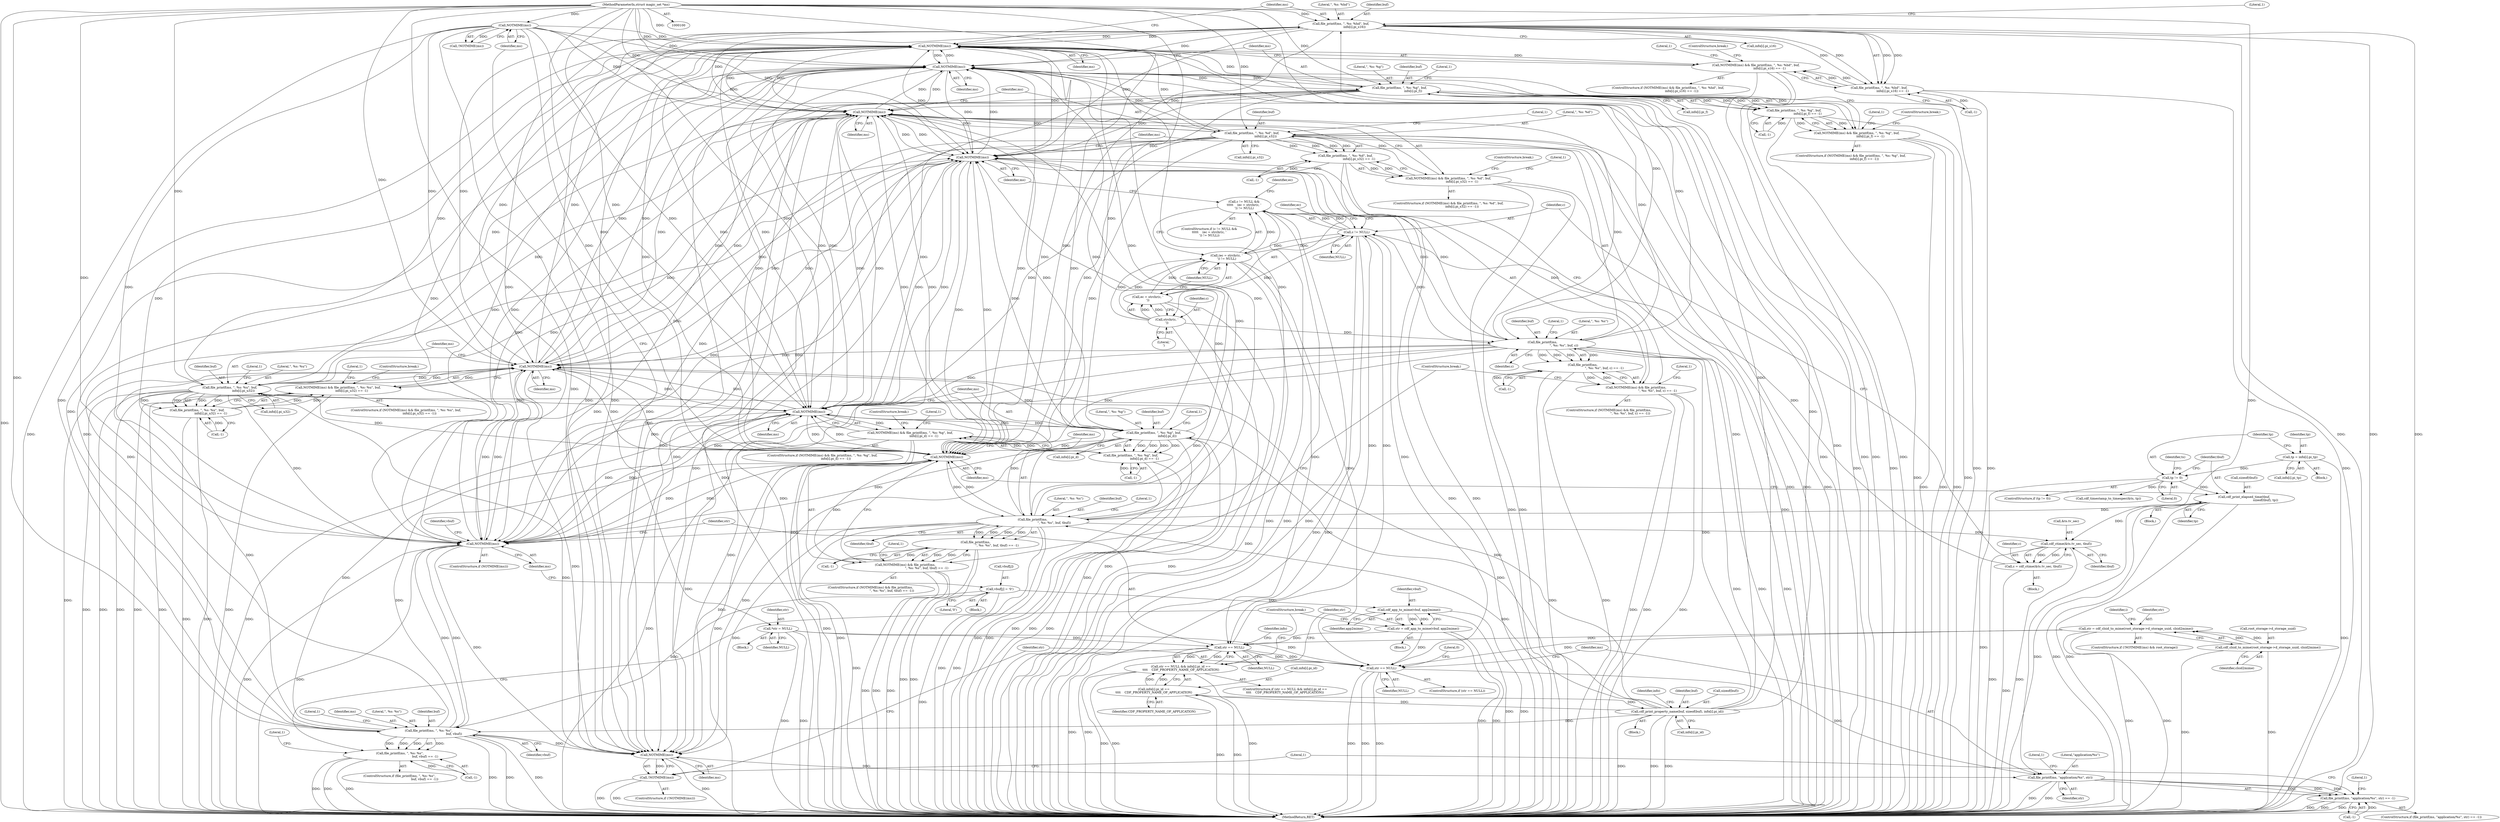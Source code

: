 digraph "0_file_6d209c1c489457397a5763bca4b28e43aac90391_0@array" {
"1000163" [label="(Call,file_printf(ms, \", %s: %hd\", buf,\n                            info[i].pi_s16))"];
"1000160" [label="(Call,NOTMIME(ms))"];
"1000163" [label="(Call,file_printf(ms, \", %s: %hd\", buf,\n                            info[i].pi_s16))"];
"1000101" [label="(MethodParameterIn,struct magic_set *ms)"];
"1000139" [label="(Call,cdf_print_property_name(buf, sizeof(buf), info[i].pi_id))"];
"1000378" [label="(Call,info[i].pi_id ==\n\t\t\t\t    CDF_PROPERTY_NAME_OF_APPLICATION)"];
"1000226" [label="(Call,file_printf(ms, \", %s: %g\", buf,\n                            info[i].pi_f))"];
"1000223" [label="(Call,NOTMIME(ms))"];
"1000184" [label="(Call,file_printf(ms, \", %s: %d\", buf,\n                            info[i].pi_s32))"];
"1000181" [label="(Call,NOTMIME(ms))"];
"1000464" [label="(Call,file_printf(ms,\n                                            \", %s: %s\", buf, c))"];
"1000461" [label="(Call,NOTMIME(ms))"];
"1000205" [label="(Call,file_printf(ms, \", %s: %u\", buf,\n                            info[i].pi_u32))"];
"1000202" [label="(Call,NOTMIME(ms))"];
"1000352" [label="(Call,NOTMIME(ms))"];
"1000417" [label="(Call,file_printf(ms,\n                                            \", %s: %s\", buf, tbuf))"];
"1000414" [label="(Call,NOTMIME(ms))"];
"1000244" [label="(Call,NOTMIME(ms))"];
"1000247" [label="(Call,file_printf(ms, \", %s: %g\", buf,\n                            info[i].pi_d))"];
"1000119" [label="(Call,NOTMIME(ms))"];
"1000362" [label="(Call,file_printf(ms, \", %s: %s\",\n                                                    buf, vbuf))"];
"1000346" [label="(Call,vbuf[j] = '\0')"];
"1000407" [label="(Call,cdf_print_elapsed_time(tbuf,\n                                            sizeof(tbuf), tp))"];
"1000401" [label="(Call,tp != 0)"];
"1000393" [label="(Call,tp = info[i].pi_tp)"];
"1000445" [label="(Call,c != NULL)"];
"1000435" [label="(Call,c = cdf_ctime(&ts.tv_sec, tbuf))"];
"1000437" [label="(Call,cdf_ctime(&ts.tv_sec, tbuf))"];
"1000375" [label="(Call,str == NULL)"];
"1000122" [label="(Call,str = cdf_clsid_to_mime(root_storage->d_storage_uuid, clsid2mime))"];
"1000124" [label="(Call,cdf_clsid_to_mime(root_storage->d_storage_uuid, clsid2mime))"];
"1000386" [label="(Call,str = cdf_app_to_mime(vbuf, app2mime))"];
"1000388" [label="(Call,cdf_app_to_mime(vbuf, app2mime))"];
"1000111" [label="(Call,*str = NULL)"];
"1000448" [label="(Call,(ec = strchr(c, '\n')) != NULL)"];
"1000449" [label="(Call,ec = strchr(c, '\n'))"];
"1000451" [label="(Call,strchr(c, '\n'))"];
"1000159" [label="(Call,NOTMIME(ms) && file_printf(ms, \", %s: %hd\", buf,\n                            info[i].pi_s16) == -1)"];
"1000162" [label="(Call,file_printf(ms, \", %s: %hd\", buf,\n                            info[i].pi_s16) == -1)"];
"1000180" [label="(Call,NOTMIME(ms) && file_printf(ms, \", %s: %d\", buf,\n                            info[i].pi_s32) == -1)"];
"1000183" [label="(Call,file_printf(ms, \", %s: %d\", buf,\n                            info[i].pi_s32) == -1)"];
"1000201" [label="(Call,NOTMIME(ms) && file_printf(ms, \", %s: %u\", buf,\n                            info[i].pi_u32) == -1)"];
"1000204" [label="(Call,file_printf(ms, \", %s: %u\", buf,\n                            info[i].pi_u32) == -1)"];
"1000222" [label="(Call,NOTMIME(ms) && file_printf(ms, \", %s: %g\", buf,\n                            info[i].pi_f) == -1)"];
"1000225" [label="(Call,file_printf(ms, \", %s: %g\", buf,\n                            info[i].pi_f) == -1)"];
"1000243" [label="(Call,NOTMIME(ms) && file_printf(ms, \", %s: %g\", buf,\n                            info[i].pi_d) == -1)"];
"1000246" [label="(Call,file_printf(ms, \", %s: %g\", buf,\n                            info[i].pi_d) == -1)"];
"1000361" [label="(Call,file_printf(ms, \", %s: %s\",\n                                                    buf, vbuf) == -1)"];
"1000413" [label="(Call,NOTMIME(ms) && file_printf(ms,\n                                            \", %s: %s\", buf, tbuf) == -1)"];
"1000416" [label="(Call,file_printf(ms,\n                                            \", %s: %s\", buf, tbuf) == -1)"];
"1000374" [label="(Call,str == NULL && info[i].pi_id ==\n\t\t\t\t    CDF_PROPERTY_NAME_OF_APPLICATION)"];
"1000487" [label="(Call,str == NULL)"];
"1000494" [label="(Call,file_printf(ms, \"application/%s\", str))"];
"1000493" [label="(Call,file_printf(ms, \"application/%s\", str) == -1)"];
"1000444" [label="(Call,c != NULL &&\n\t\t\t\t\t    (ec = strchr(c, '\n')) != NULL)"];
"1000460" [label="(Call,NOTMIME(ms) && file_printf(ms,\n                                            \", %s: %s\", buf, c) == -1)"];
"1000483" [label="(Call,NOTMIME(ms))"];
"1000482" [label="(Call,!NOTMIME(ms))"];
"1000463" [label="(Call,file_printf(ms,\n                                            \", %s: %s\", buf, c) == -1)"];
"1000183" [label="(Call,file_printf(ms, \", %s: %d\", buf,\n                            info[i].pi_s32) == -1)"];
"1000414" [label="(Call,NOTMIME(ms))"];
"1000172" [label="(Call,-1)"];
"1000187" [label="(Identifier,buf)"];
"1000194" [label="(Literal,1)"];
"1000412" [label="(ControlStructure,if (NOTMIME(ms) && file_printf(ms,\n                                            \", %s: %s\", buf, tbuf) == -1))"];
"1000387" [label="(Identifier,str)"];
"1000257" [label="(Literal,1)"];
"1000347" [label="(Call,vbuf[j])"];
"1000246" [label="(Call,file_printf(ms, \", %s: %g\", buf,\n                            info[i].pi_d) == -1)"];
"1000277" [label="(Block,)"];
"1000346" [label="(Call,vbuf[j] = '\0')"];
"1000499" [label="(Literal,1)"];
"1000361" [label="(Call,file_printf(ms, \", %s: %s\",\n                                                    buf, vbuf) == -1)"];
"1000381" [label="(Identifier,info)"];
"1000123" [label="(Identifier,str)"];
"1000495" [label="(Identifier,ms)"];
"1000448" [label="(Call,(ec = strchr(c, '\n')) != NULL)"];
"1000433" [label="(Identifier,ts)"];
"1000488" [label="(Identifier,str)"];
"1000406" [label="(Block,)"];
"1000436" [label="(Identifier,c)"];
"1000484" [label="(Identifier,ms)"];
"1000386" [label="(Call,str = cdf_app_to_mime(vbuf, app2mime))"];
"1000415" [label="(Identifier,ms)"];
"1000353" [label="(Identifier,ms)"];
"1000151" [label="(Identifier,info)"];
"1000165" [label="(Literal,\", %s: %hd\")"];
"1000111" [label="(Call,*str = NULL)"];
"1000413" [label="(Call,NOTMIME(ms) && file_printf(ms,\n                                            \", %s: %s\", buf, tbuf) == -1)"];
"1000208" [label="(Identifier,buf)"];
"1000202" [label="(Call,NOTMIME(ms))"];
"1000489" [label="(Identifier,NULL)"];
"1000239" [label="(Literal,1)"];
"1000247" [label="(Call,file_printf(ms, \", %s: %g\", buf,\n                            info[i].pi_d))"];
"1000444" [label="(Call,c != NULL &&\n\t\t\t\t\t    (ec = strchr(c, '\n')) != NULL)"];
"1000371" [label="(Literal,1)"];
"1000462" [label="(Identifier,ms)"];
"1000224" [label="(Identifier,ms)"];
"1000161" [label="(Identifier,ms)"];
"1000443" [label="(ControlStructure,if (c != NULL &&\n\t\t\t\t\t    (ec = strchr(c, '\n')) != NULL))"];
"1000352" [label="(Call,NOTMIME(ms))"];
"1000186" [label="(Literal,\", %s: %d\")"];
"1000176" [label="(Literal,1)"];
"1000139" [label="(Call,cdf_print_property_name(buf, sizeof(buf), info[i].pi_id))"];
"1000368" [label="(Literal,1)"];
"1000367" [label="(Call,-1)"];
"1000101" [label="(MethodParameterIn,struct magic_set *ms)"];
"1000249" [label="(Literal,\", %s: %g\")"];
"1000128" [label="(Identifier,clsid2mime)"];
"1000391" [label="(ControlStructure,break;)"];
"1000467" [label="(Identifier,buf)"];
"1000124" [label="(Call,cdf_clsid_to_mime(root_storage->d_storage_uuid, clsid2mime))"];
"1000243" [label="(Call,NOTMIME(ms) && file_printf(ms, \", %s: %g\", buf,\n                            info[i].pi_d) == -1)"];
"1000360" [label="(ControlStructure,if (file_printf(ms, \", %s: %s\",\n                                                    buf, vbuf) == -1))"];
"1000158" [label="(ControlStructure,if (NOTMIME(ms) && file_printf(ms, \", %s: %hd\", buf,\n                            info[i].pi_s16) == -1))"];
"1000442" [label="(Identifier,tbuf)"];
"1000465" [label="(Identifier,ms)"];
"1000418" [label="(Identifier,ms)"];
"1000464" [label="(Call,file_printf(ms,\n                                            \", %s: %s\", buf, c))"];
"1000408" [label="(Identifier,tbuf)"];
"1000167" [label="(Call,info[i].pi_s16)"];
"1000416" [label="(Call,file_printf(ms,\n                                            \", %s: %s\", buf, tbuf) == -1)"];
"1000400" [label="(ControlStructure,if (tp != 0))"];
"1000384" [label="(Identifier,CDF_PROPERTY_NAME_OF_APPLICATION)"];
"1000200" [label="(ControlStructure,if (NOTMIME(ms) && file_printf(ms, \", %s: %u\", buf,\n                            info[i].pi_u32) == -1))"];
"1000388" [label="(Call,cdf_app_to_mime(vbuf, app2mime))"];
"1000483" [label="(Call,NOTMIME(ms))"];
"1000122" [label="(Call,str = cdf_clsid_to_mime(root_storage->d_storage_uuid, clsid2mime))"];
"1000197" [label="(Literal,1)"];
"1000379" [label="(Call,info[i].pi_id)"];
"1000491" [label="(Literal,0)"];
"1000118" [label="(Call,!NOTMIME(ms))"];
"1000240" [label="(ControlStructure,break;)"];
"1000494" [label="(Call,file_printf(ms, \"application/%s\", str))"];
"1000143" [label="(Call,info[i].pi_id)"];
"1000452" [label="(Identifier,c)"];
"1000235" [label="(Call,-1)"];
"1000493" [label="(Call,file_printf(ms, \"application/%s\", str) == -1)"];
"1000162" [label="(Call,file_printf(ms, \", %s: %hd\", buf,\n                            info[i].pi_s16) == -1)"];
"1000363" [label="(Identifier,ms)"];
"1000140" [label="(Identifier,buf)"];
"1000446" [label="(Identifier,c)"];
"1000502" [label="(Literal,1)"];
"1000223" [label="(Call,NOTMIME(ms))"];
"1000375" [label="(Call,str == NULL)"];
"1000230" [label="(Call,info[i].pi_f)"];
"1000116" [label="(ControlStructure,if (!NOTMIME(ms) && root_storage))"];
"1000125" [label="(Call,root_storage->d_storage_uuid)"];
"1000390" [label="(Identifier,app2mime)"];
"1000206" [label="(Identifier,ms)"];
"1000351" [label="(ControlStructure,if (NOTMIME(ms)))"];
"1000229" [label="(Identifier,buf)"];
"1000393" [label="(Call,tp = info[i].pi_tp)"];
"1000366" [label="(Identifier,vbuf)"];
"1000469" [label="(Call,-1)"];
"1000460" [label="(Call,NOTMIME(ms) && file_printf(ms,\n                                            \", %s: %s\", buf, c) == -1)"];
"1000166" [label="(Identifier,buf)"];
"1000451" [label="(Call,strchr(c, '\n'))"];
"1000470" [label="(Literal,1)"];
"1000487" [label="(Call,str == NULL)"];
"1000402" [label="(Identifier,tp)"];
"1000457" [label="(Identifier,ec)"];
"1000215" [label="(Literal,1)"];
"1000445" [label="(Call,c != NULL)"];
"1000218" [label="(Literal,1)"];
"1000394" [label="(Identifier,tp)"];
"1000221" [label="(ControlStructure,if (NOTMIME(ms) && file_printf(ms, \", %s: %g\", buf,\n                            info[i].pi_f) == -1))"];
"1000474" [label="(ControlStructure,break;)"];
"1000185" [label="(Identifier,ms)"];
"1000377" [label="(Identifier,NULL)"];
"1000466" [label="(Literal,\", %s: %s\")"];
"1000419" [label="(Literal,\", %s: %s\")"];
"1000431" [label="(Call,cdf_timestamp_to_timespec(&ts, tp))"];
"1000435" [label="(Call,c = cdf_ctime(&ts.tv_sec, tbuf))"];
"1000498" [label="(Call,-1)"];
"1000373" [label="(ControlStructure,if (str == NULL && info[i].pi_id ==\n\t\t\t\t    CDF_PROPERTY_NAME_OF_APPLICATION))"];
"1000426" [label="(Literal,1)"];
"1000205" [label="(Call,file_printf(ms, \", %s: %u\", buf,\n                            info[i].pi_u32))"];
"1000193" [label="(Call,-1)"];
"1000449" [label="(Call,ec = strchr(c, '\n'))"];
"1000182" [label="(Identifier,ms)"];
"1000177" [label="(ControlStructure,break;)"];
"1000219" [label="(ControlStructure,break;)"];
"1000222" [label="(Call,NOTMIME(ms) && file_printf(ms, \", %s: %g\", buf,\n                            info[i].pi_f) == -1)"];
"1000138" [label="(Block,)"];
"1000141" [label="(Call,sizeof(buf))"];
"1000505" [label="(MethodReturn,RET)"];
"1000378" [label="(Call,info[i].pi_id ==\n\t\t\t\t    CDF_PROPERTY_NAME_OF_APPLICATION)"];
"1000428" [label="(Block,)"];
"1000482" [label="(Call,!NOTMIME(ms))"];
"1000421" [label="(Identifier,tbuf)"];
"1000201" [label="(Call,NOTMIME(ms) && file_printf(ms, \", %s: %u\", buf,\n                            info[i].pi_u32) == -1)"];
"1000250" [label="(Identifier,buf)"];
"1000105" [label="(Block,)"];
"1000245" [label="(Identifier,ms)"];
"1000403" [label="(Literal,0)"];
"1000357" [label="(Identifier,vbuf)"];
"1000159" [label="(Call,NOTMIME(ms) && file_printf(ms, \", %s: %hd\", buf,\n                            info[i].pi_s16) == -1)"];
"1000450" [label="(Identifier,ec)"];
"1000350" [label="(Literal,'\0')"];
"1000376" [label="(Identifier,str)"];
"1000236" [label="(Literal,1)"];
"1000131" [label="(Identifier,i)"];
"1000481" [label="(ControlStructure,if (!NOTMIME(ms)))"];
"1000154" [label="(Block,)"];
"1000225" [label="(Call,file_printf(ms, \", %s: %g\", buf,\n                            info[i].pi_f) == -1)"];
"1000112" [label="(Identifier,str)"];
"1000492" [label="(ControlStructure,if (file_printf(ms, \"application/%s\", str) == -1))"];
"1000463" [label="(Call,file_printf(ms,\n                                            \", %s: %s\", buf, c) == -1)"];
"1000198" [label="(ControlStructure,break;)"];
"1000209" [label="(Call,info[i].pi_u32)"];
"1000163" [label="(Call,file_printf(ms, \", %s: %hd\", buf,\n                            info[i].pi_s16))"];
"1000113" [label="(Identifier,NULL)"];
"1000227" [label="(Identifier,ms)"];
"1000504" [label="(Literal,1)"];
"1000401" [label="(Call,tp != 0)"];
"1000468" [label="(Identifier,c)"];
"1000422" [label="(Call,-1)"];
"1000256" [label="(Call,-1)"];
"1000364" [label="(Literal,\", %s: %s\")"];
"1000417" [label="(Call,file_printf(ms,\n                                            \", %s: %s\", buf, tbuf))"];
"1000437" [label="(Call,cdf_ctime(&ts.tv_sec, tbuf))"];
"1000407" [label="(Call,cdf_print_elapsed_time(tbuf,\n                                            sizeof(tbuf), tp))"];
"1000447" [label="(Identifier,NULL)"];
"1000411" [label="(Identifier,tp)"];
"1000179" [label="(ControlStructure,if (NOTMIME(ms) && file_printf(ms, \", %s: %d\", buf,\n                            info[i].pi_s32) == -1))"];
"1000226" [label="(Call,file_printf(ms, \", %s: %g\", buf,\n                            info[i].pi_f))"];
"1000181" [label="(Call,NOTMIME(ms))"];
"1000214" [label="(Call,-1)"];
"1000261" [label="(ControlStructure,break;)"];
"1000188" [label="(Call,info[i].pi_s32)"];
"1000454" [label="(Identifier,NULL)"];
"1000438" [label="(Call,&ts.tv_sec)"];
"1000251" [label="(Call,info[i].pi_d)"];
"1000242" [label="(ControlStructure,if (NOTMIME(ms) && file_printf(ms, \", %s: %g\", buf,\n                            info[i].pi_d) == -1))"];
"1000459" [label="(ControlStructure,if (NOTMIME(ms) && file_printf(ms,\n                                            \", %s: %s\", buf, c) == -1))"];
"1000496" [label="(Literal,\"application/%s\")"];
"1000453" [label="(Literal,'\n')"];
"1000362" [label="(Call,file_printf(ms, \", %s: %s\",\n                                                    buf, vbuf))"];
"1000486" [label="(ControlStructure,if (str == NULL))"];
"1000420" [label="(Identifier,buf)"];
"1000120" [label="(Identifier,ms)"];
"1000497" [label="(Identifier,str)"];
"1000385" [label="(Block,)"];
"1000244" [label="(Call,NOTMIME(ms))"];
"1000173" [label="(Literal,1)"];
"1000409" [label="(Call,sizeof(tbuf))"];
"1000164" [label="(Identifier,ms)"];
"1000260" [label="(Literal,1)"];
"1000180" [label="(Call,NOTMIME(ms) && file_printf(ms, \", %s: %d\", buf,\n                            info[i].pi_s32) == -1)"];
"1000119" [label="(Call,NOTMIME(ms))"];
"1000423" [label="(Literal,1)"];
"1000248" [label="(Identifier,ms)"];
"1000389" [label="(Identifier,vbuf)"];
"1000207" [label="(Literal,\", %s: %u\")"];
"1000473" [label="(Literal,1)"];
"1000461" [label="(Call,NOTMIME(ms))"];
"1000203" [label="(Identifier,ms)"];
"1000204" [label="(Call,file_printf(ms, \", %s: %u\", buf,\n                            info[i].pi_u32) == -1)"];
"1000365" [label="(Identifier,buf)"];
"1000160" [label="(Call,NOTMIME(ms))"];
"1000374" [label="(Call,str == NULL && info[i].pi_id ==\n\t\t\t\t    CDF_PROPERTY_NAME_OF_APPLICATION)"];
"1000395" [label="(Call,info[i].pi_tp)"];
"1000228" [label="(Literal,\", %s: %g\")"];
"1000184" [label="(Call,file_printf(ms, \", %s: %d\", buf,\n                            info[i].pi_s32))"];
"1000163" -> "1000162"  [label="AST: "];
"1000163" -> "1000167"  [label="CFG: "];
"1000164" -> "1000163"  [label="AST: "];
"1000165" -> "1000163"  [label="AST: "];
"1000166" -> "1000163"  [label="AST: "];
"1000167" -> "1000163"  [label="AST: "];
"1000173" -> "1000163"  [label="CFG: "];
"1000163" -> "1000505"  [label="DDG: "];
"1000163" -> "1000505"  [label="DDG: "];
"1000163" -> "1000505"  [label="DDG: "];
"1000163" -> "1000160"  [label="DDG: "];
"1000163" -> "1000162"  [label="DDG: "];
"1000163" -> "1000162"  [label="DDG: "];
"1000163" -> "1000162"  [label="DDG: "];
"1000163" -> "1000162"  [label="DDG: "];
"1000160" -> "1000163"  [label="DDG: "];
"1000101" -> "1000163"  [label="DDG: "];
"1000139" -> "1000163"  [label="DDG: "];
"1000163" -> "1000181"  [label="DDG: "];
"1000163" -> "1000202"  [label="DDG: "];
"1000163" -> "1000223"  [label="DDG: "];
"1000163" -> "1000244"  [label="DDG: "];
"1000163" -> "1000352"  [label="DDG: "];
"1000163" -> "1000414"  [label="DDG: "];
"1000163" -> "1000461"  [label="DDG: "];
"1000163" -> "1000483"  [label="DDG: "];
"1000160" -> "1000159"  [label="AST: "];
"1000160" -> "1000161"  [label="CFG: "];
"1000161" -> "1000160"  [label="AST: "];
"1000164" -> "1000160"  [label="CFG: "];
"1000159" -> "1000160"  [label="CFG: "];
"1000160" -> "1000505"  [label="DDG: "];
"1000160" -> "1000159"  [label="DDG: "];
"1000226" -> "1000160"  [label="DDG: "];
"1000184" -> "1000160"  [label="DDG: "];
"1000464" -> "1000160"  [label="DDG: "];
"1000205" -> "1000160"  [label="DDG: "];
"1000352" -> "1000160"  [label="DDG: "];
"1000202" -> "1000160"  [label="DDG: "];
"1000417" -> "1000160"  [label="DDG: "];
"1000414" -> "1000160"  [label="DDG: "];
"1000461" -> "1000160"  [label="DDG: "];
"1000244" -> "1000160"  [label="DDG: "];
"1000181" -> "1000160"  [label="DDG: "];
"1000247" -> "1000160"  [label="DDG: "];
"1000119" -> "1000160"  [label="DDG: "];
"1000362" -> "1000160"  [label="DDG: "];
"1000223" -> "1000160"  [label="DDG: "];
"1000101" -> "1000160"  [label="DDG: "];
"1000160" -> "1000181"  [label="DDG: "];
"1000160" -> "1000202"  [label="DDG: "];
"1000160" -> "1000223"  [label="DDG: "];
"1000160" -> "1000244"  [label="DDG: "];
"1000160" -> "1000352"  [label="DDG: "];
"1000160" -> "1000414"  [label="DDG: "];
"1000160" -> "1000461"  [label="DDG: "];
"1000160" -> "1000483"  [label="DDG: "];
"1000101" -> "1000100"  [label="AST: "];
"1000101" -> "1000505"  [label="DDG: "];
"1000101" -> "1000119"  [label="DDG: "];
"1000101" -> "1000181"  [label="DDG: "];
"1000101" -> "1000184"  [label="DDG: "];
"1000101" -> "1000202"  [label="DDG: "];
"1000101" -> "1000205"  [label="DDG: "];
"1000101" -> "1000223"  [label="DDG: "];
"1000101" -> "1000226"  [label="DDG: "];
"1000101" -> "1000244"  [label="DDG: "];
"1000101" -> "1000247"  [label="DDG: "];
"1000101" -> "1000352"  [label="DDG: "];
"1000101" -> "1000362"  [label="DDG: "];
"1000101" -> "1000414"  [label="DDG: "];
"1000101" -> "1000417"  [label="DDG: "];
"1000101" -> "1000461"  [label="DDG: "];
"1000101" -> "1000464"  [label="DDG: "];
"1000101" -> "1000483"  [label="DDG: "];
"1000101" -> "1000494"  [label="DDG: "];
"1000139" -> "1000138"  [label="AST: "];
"1000139" -> "1000143"  [label="CFG: "];
"1000140" -> "1000139"  [label="AST: "];
"1000141" -> "1000139"  [label="AST: "];
"1000143" -> "1000139"  [label="AST: "];
"1000151" -> "1000139"  [label="CFG: "];
"1000139" -> "1000505"  [label="DDG: "];
"1000139" -> "1000505"  [label="DDG: "];
"1000139" -> "1000505"  [label="DDG: "];
"1000378" -> "1000139"  [label="DDG: "];
"1000139" -> "1000184"  [label="DDG: "];
"1000139" -> "1000205"  [label="DDG: "];
"1000139" -> "1000226"  [label="DDG: "];
"1000139" -> "1000247"  [label="DDG: "];
"1000139" -> "1000362"  [label="DDG: "];
"1000139" -> "1000378"  [label="DDG: "];
"1000139" -> "1000417"  [label="DDG: "];
"1000139" -> "1000464"  [label="DDG: "];
"1000378" -> "1000374"  [label="AST: "];
"1000378" -> "1000384"  [label="CFG: "];
"1000379" -> "1000378"  [label="AST: "];
"1000384" -> "1000378"  [label="AST: "];
"1000374" -> "1000378"  [label="CFG: "];
"1000378" -> "1000505"  [label="DDG: "];
"1000378" -> "1000505"  [label="DDG: "];
"1000378" -> "1000374"  [label="DDG: "];
"1000378" -> "1000374"  [label="DDG: "];
"1000226" -> "1000225"  [label="AST: "];
"1000226" -> "1000230"  [label="CFG: "];
"1000227" -> "1000226"  [label="AST: "];
"1000228" -> "1000226"  [label="AST: "];
"1000229" -> "1000226"  [label="AST: "];
"1000230" -> "1000226"  [label="AST: "];
"1000236" -> "1000226"  [label="CFG: "];
"1000226" -> "1000505"  [label="DDG: "];
"1000226" -> "1000505"  [label="DDG: "];
"1000226" -> "1000505"  [label="DDG: "];
"1000226" -> "1000181"  [label="DDG: "];
"1000226" -> "1000202"  [label="DDG: "];
"1000226" -> "1000223"  [label="DDG: "];
"1000226" -> "1000225"  [label="DDG: "];
"1000226" -> "1000225"  [label="DDG: "];
"1000226" -> "1000225"  [label="DDG: "];
"1000226" -> "1000225"  [label="DDG: "];
"1000223" -> "1000226"  [label="DDG: "];
"1000226" -> "1000244"  [label="DDG: "];
"1000226" -> "1000352"  [label="DDG: "];
"1000226" -> "1000414"  [label="DDG: "];
"1000226" -> "1000461"  [label="DDG: "];
"1000226" -> "1000483"  [label="DDG: "];
"1000223" -> "1000222"  [label="AST: "];
"1000223" -> "1000224"  [label="CFG: "];
"1000224" -> "1000223"  [label="AST: "];
"1000227" -> "1000223"  [label="CFG: "];
"1000222" -> "1000223"  [label="CFG: "];
"1000223" -> "1000505"  [label="DDG: "];
"1000223" -> "1000181"  [label="DDG: "];
"1000223" -> "1000202"  [label="DDG: "];
"1000223" -> "1000222"  [label="DDG: "];
"1000184" -> "1000223"  [label="DDG: "];
"1000464" -> "1000223"  [label="DDG: "];
"1000205" -> "1000223"  [label="DDG: "];
"1000352" -> "1000223"  [label="DDG: "];
"1000202" -> "1000223"  [label="DDG: "];
"1000417" -> "1000223"  [label="DDG: "];
"1000414" -> "1000223"  [label="DDG: "];
"1000461" -> "1000223"  [label="DDG: "];
"1000244" -> "1000223"  [label="DDG: "];
"1000181" -> "1000223"  [label="DDG: "];
"1000247" -> "1000223"  [label="DDG: "];
"1000119" -> "1000223"  [label="DDG: "];
"1000362" -> "1000223"  [label="DDG: "];
"1000223" -> "1000244"  [label="DDG: "];
"1000223" -> "1000352"  [label="DDG: "];
"1000223" -> "1000414"  [label="DDG: "];
"1000223" -> "1000461"  [label="DDG: "];
"1000223" -> "1000483"  [label="DDG: "];
"1000184" -> "1000183"  [label="AST: "];
"1000184" -> "1000188"  [label="CFG: "];
"1000185" -> "1000184"  [label="AST: "];
"1000186" -> "1000184"  [label="AST: "];
"1000187" -> "1000184"  [label="AST: "];
"1000188" -> "1000184"  [label="AST: "];
"1000194" -> "1000184"  [label="CFG: "];
"1000184" -> "1000505"  [label="DDG: "];
"1000184" -> "1000505"  [label="DDG: "];
"1000184" -> "1000505"  [label="DDG: "];
"1000184" -> "1000181"  [label="DDG: "];
"1000184" -> "1000183"  [label="DDG: "];
"1000184" -> "1000183"  [label="DDG: "];
"1000184" -> "1000183"  [label="DDG: "];
"1000184" -> "1000183"  [label="DDG: "];
"1000181" -> "1000184"  [label="DDG: "];
"1000184" -> "1000202"  [label="DDG: "];
"1000184" -> "1000244"  [label="DDG: "];
"1000184" -> "1000352"  [label="DDG: "];
"1000184" -> "1000414"  [label="DDG: "];
"1000184" -> "1000461"  [label="DDG: "];
"1000184" -> "1000483"  [label="DDG: "];
"1000181" -> "1000180"  [label="AST: "];
"1000181" -> "1000182"  [label="CFG: "];
"1000182" -> "1000181"  [label="AST: "];
"1000185" -> "1000181"  [label="CFG: "];
"1000180" -> "1000181"  [label="CFG: "];
"1000181" -> "1000505"  [label="DDG: "];
"1000181" -> "1000180"  [label="DDG: "];
"1000464" -> "1000181"  [label="DDG: "];
"1000205" -> "1000181"  [label="DDG: "];
"1000352" -> "1000181"  [label="DDG: "];
"1000202" -> "1000181"  [label="DDG: "];
"1000417" -> "1000181"  [label="DDG: "];
"1000414" -> "1000181"  [label="DDG: "];
"1000461" -> "1000181"  [label="DDG: "];
"1000244" -> "1000181"  [label="DDG: "];
"1000247" -> "1000181"  [label="DDG: "];
"1000119" -> "1000181"  [label="DDG: "];
"1000362" -> "1000181"  [label="DDG: "];
"1000181" -> "1000202"  [label="DDG: "];
"1000181" -> "1000244"  [label="DDG: "];
"1000181" -> "1000352"  [label="DDG: "];
"1000181" -> "1000414"  [label="DDG: "];
"1000181" -> "1000461"  [label="DDG: "];
"1000181" -> "1000483"  [label="DDG: "];
"1000464" -> "1000463"  [label="AST: "];
"1000464" -> "1000468"  [label="CFG: "];
"1000465" -> "1000464"  [label="AST: "];
"1000466" -> "1000464"  [label="AST: "];
"1000467" -> "1000464"  [label="AST: "];
"1000468" -> "1000464"  [label="AST: "];
"1000470" -> "1000464"  [label="CFG: "];
"1000464" -> "1000505"  [label="DDG: "];
"1000464" -> "1000505"  [label="DDG: "];
"1000464" -> "1000505"  [label="DDG: "];
"1000464" -> "1000202"  [label="DDG: "];
"1000464" -> "1000244"  [label="DDG: "];
"1000464" -> "1000352"  [label="DDG: "];
"1000464" -> "1000414"  [label="DDG: "];
"1000464" -> "1000461"  [label="DDG: "];
"1000464" -> "1000463"  [label="DDG: "];
"1000464" -> "1000463"  [label="DDG: "];
"1000464" -> "1000463"  [label="DDG: "];
"1000464" -> "1000463"  [label="DDG: "];
"1000461" -> "1000464"  [label="DDG: "];
"1000445" -> "1000464"  [label="DDG: "];
"1000451" -> "1000464"  [label="DDG: "];
"1000464" -> "1000483"  [label="DDG: "];
"1000461" -> "1000460"  [label="AST: "];
"1000461" -> "1000462"  [label="CFG: "];
"1000462" -> "1000461"  [label="AST: "];
"1000465" -> "1000461"  [label="CFG: "];
"1000460" -> "1000461"  [label="CFG: "];
"1000461" -> "1000505"  [label="DDG: "];
"1000461" -> "1000202"  [label="DDG: "];
"1000461" -> "1000244"  [label="DDG: "];
"1000461" -> "1000352"  [label="DDG: "];
"1000461" -> "1000414"  [label="DDG: "];
"1000461" -> "1000460"  [label="DDG: "];
"1000205" -> "1000461"  [label="DDG: "];
"1000352" -> "1000461"  [label="DDG: "];
"1000202" -> "1000461"  [label="DDG: "];
"1000417" -> "1000461"  [label="DDG: "];
"1000414" -> "1000461"  [label="DDG: "];
"1000244" -> "1000461"  [label="DDG: "];
"1000247" -> "1000461"  [label="DDG: "];
"1000119" -> "1000461"  [label="DDG: "];
"1000362" -> "1000461"  [label="DDG: "];
"1000461" -> "1000483"  [label="DDG: "];
"1000205" -> "1000204"  [label="AST: "];
"1000205" -> "1000209"  [label="CFG: "];
"1000206" -> "1000205"  [label="AST: "];
"1000207" -> "1000205"  [label="AST: "];
"1000208" -> "1000205"  [label="AST: "];
"1000209" -> "1000205"  [label="AST: "];
"1000215" -> "1000205"  [label="CFG: "];
"1000205" -> "1000505"  [label="DDG: "];
"1000205" -> "1000505"  [label="DDG: "];
"1000205" -> "1000505"  [label="DDG: "];
"1000205" -> "1000202"  [label="DDG: "];
"1000205" -> "1000204"  [label="DDG: "];
"1000205" -> "1000204"  [label="DDG: "];
"1000205" -> "1000204"  [label="DDG: "];
"1000205" -> "1000204"  [label="DDG: "];
"1000202" -> "1000205"  [label="DDG: "];
"1000205" -> "1000244"  [label="DDG: "];
"1000205" -> "1000352"  [label="DDG: "];
"1000205" -> "1000414"  [label="DDG: "];
"1000205" -> "1000483"  [label="DDG: "];
"1000202" -> "1000201"  [label="AST: "];
"1000202" -> "1000203"  [label="CFG: "];
"1000203" -> "1000202"  [label="AST: "];
"1000206" -> "1000202"  [label="CFG: "];
"1000201" -> "1000202"  [label="CFG: "];
"1000202" -> "1000505"  [label="DDG: "];
"1000202" -> "1000201"  [label="DDG: "];
"1000352" -> "1000202"  [label="DDG: "];
"1000417" -> "1000202"  [label="DDG: "];
"1000414" -> "1000202"  [label="DDG: "];
"1000244" -> "1000202"  [label="DDG: "];
"1000247" -> "1000202"  [label="DDG: "];
"1000119" -> "1000202"  [label="DDG: "];
"1000362" -> "1000202"  [label="DDG: "];
"1000202" -> "1000244"  [label="DDG: "];
"1000202" -> "1000352"  [label="DDG: "];
"1000202" -> "1000414"  [label="DDG: "];
"1000202" -> "1000483"  [label="DDG: "];
"1000352" -> "1000351"  [label="AST: "];
"1000352" -> "1000353"  [label="CFG: "];
"1000353" -> "1000352"  [label="AST: "];
"1000357" -> "1000352"  [label="CFG: "];
"1000376" -> "1000352"  [label="CFG: "];
"1000352" -> "1000505"  [label="DDG: "];
"1000352" -> "1000505"  [label="DDG: "];
"1000352" -> "1000244"  [label="DDG: "];
"1000417" -> "1000352"  [label="DDG: "];
"1000414" -> "1000352"  [label="DDG: "];
"1000244" -> "1000352"  [label="DDG: "];
"1000247" -> "1000352"  [label="DDG: "];
"1000119" -> "1000352"  [label="DDG: "];
"1000362" -> "1000352"  [label="DDG: "];
"1000352" -> "1000362"  [label="DDG: "];
"1000352" -> "1000414"  [label="DDG: "];
"1000352" -> "1000483"  [label="DDG: "];
"1000417" -> "1000416"  [label="AST: "];
"1000417" -> "1000421"  [label="CFG: "];
"1000418" -> "1000417"  [label="AST: "];
"1000419" -> "1000417"  [label="AST: "];
"1000420" -> "1000417"  [label="AST: "];
"1000421" -> "1000417"  [label="AST: "];
"1000423" -> "1000417"  [label="CFG: "];
"1000417" -> "1000505"  [label="DDG: "];
"1000417" -> "1000505"  [label="DDG: "];
"1000417" -> "1000505"  [label="DDG: "];
"1000417" -> "1000244"  [label="DDG: "];
"1000417" -> "1000414"  [label="DDG: "];
"1000417" -> "1000416"  [label="DDG: "];
"1000417" -> "1000416"  [label="DDG: "];
"1000417" -> "1000416"  [label="DDG: "];
"1000417" -> "1000416"  [label="DDG: "];
"1000414" -> "1000417"  [label="DDG: "];
"1000407" -> "1000417"  [label="DDG: "];
"1000417" -> "1000437"  [label="DDG: "];
"1000417" -> "1000483"  [label="DDG: "];
"1000414" -> "1000413"  [label="AST: "];
"1000414" -> "1000415"  [label="CFG: "];
"1000415" -> "1000414"  [label="AST: "];
"1000418" -> "1000414"  [label="CFG: "];
"1000413" -> "1000414"  [label="CFG: "];
"1000414" -> "1000505"  [label="DDG: "];
"1000414" -> "1000244"  [label="DDG: "];
"1000414" -> "1000413"  [label="DDG: "];
"1000244" -> "1000414"  [label="DDG: "];
"1000247" -> "1000414"  [label="DDG: "];
"1000119" -> "1000414"  [label="DDG: "];
"1000362" -> "1000414"  [label="DDG: "];
"1000414" -> "1000483"  [label="DDG: "];
"1000244" -> "1000243"  [label="AST: "];
"1000244" -> "1000245"  [label="CFG: "];
"1000245" -> "1000244"  [label="AST: "];
"1000248" -> "1000244"  [label="CFG: "];
"1000243" -> "1000244"  [label="CFG: "];
"1000244" -> "1000505"  [label="DDG: "];
"1000244" -> "1000243"  [label="DDG: "];
"1000247" -> "1000244"  [label="DDG: "];
"1000119" -> "1000244"  [label="DDG: "];
"1000362" -> "1000244"  [label="DDG: "];
"1000244" -> "1000247"  [label="DDG: "];
"1000244" -> "1000483"  [label="DDG: "];
"1000247" -> "1000246"  [label="AST: "];
"1000247" -> "1000251"  [label="CFG: "];
"1000248" -> "1000247"  [label="AST: "];
"1000249" -> "1000247"  [label="AST: "];
"1000250" -> "1000247"  [label="AST: "];
"1000251" -> "1000247"  [label="AST: "];
"1000257" -> "1000247"  [label="CFG: "];
"1000247" -> "1000505"  [label="DDG: "];
"1000247" -> "1000505"  [label="DDG: "];
"1000247" -> "1000505"  [label="DDG: "];
"1000247" -> "1000246"  [label="DDG: "];
"1000247" -> "1000246"  [label="DDG: "];
"1000247" -> "1000246"  [label="DDG: "];
"1000247" -> "1000246"  [label="DDG: "];
"1000247" -> "1000483"  [label="DDG: "];
"1000119" -> "1000118"  [label="AST: "];
"1000119" -> "1000120"  [label="CFG: "];
"1000120" -> "1000119"  [label="AST: "];
"1000118" -> "1000119"  [label="CFG: "];
"1000119" -> "1000505"  [label="DDG: "];
"1000119" -> "1000118"  [label="DDG: "];
"1000119" -> "1000483"  [label="DDG: "];
"1000362" -> "1000361"  [label="AST: "];
"1000362" -> "1000366"  [label="CFG: "];
"1000363" -> "1000362"  [label="AST: "];
"1000364" -> "1000362"  [label="AST: "];
"1000365" -> "1000362"  [label="AST: "];
"1000366" -> "1000362"  [label="AST: "];
"1000368" -> "1000362"  [label="CFG: "];
"1000362" -> "1000505"  [label="DDG: "];
"1000362" -> "1000505"  [label="DDG: "];
"1000362" -> "1000505"  [label="DDG: "];
"1000362" -> "1000361"  [label="DDG: "];
"1000362" -> "1000361"  [label="DDG: "];
"1000362" -> "1000361"  [label="DDG: "];
"1000362" -> "1000361"  [label="DDG: "];
"1000346" -> "1000362"  [label="DDG: "];
"1000362" -> "1000483"  [label="DDG: "];
"1000346" -> "1000277"  [label="AST: "];
"1000346" -> "1000350"  [label="CFG: "];
"1000347" -> "1000346"  [label="AST: "];
"1000350" -> "1000346"  [label="AST: "];
"1000353" -> "1000346"  [label="CFG: "];
"1000346" -> "1000505"  [label="DDG: "];
"1000346" -> "1000388"  [label="DDG: "];
"1000407" -> "1000406"  [label="AST: "];
"1000407" -> "1000411"  [label="CFG: "];
"1000408" -> "1000407"  [label="AST: "];
"1000409" -> "1000407"  [label="AST: "];
"1000411" -> "1000407"  [label="AST: "];
"1000415" -> "1000407"  [label="CFG: "];
"1000407" -> "1000505"  [label="DDG: "];
"1000407" -> "1000505"  [label="DDG: "];
"1000407" -> "1000505"  [label="DDG: "];
"1000401" -> "1000407"  [label="DDG: "];
"1000407" -> "1000437"  [label="DDG: "];
"1000401" -> "1000400"  [label="AST: "];
"1000401" -> "1000403"  [label="CFG: "];
"1000402" -> "1000401"  [label="AST: "];
"1000403" -> "1000401"  [label="AST: "];
"1000408" -> "1000401"  [label="CFG: "];
"1000433" -> "1000401"  [label="CFG: "];
"1000401" -> "1000505"  [label="DDG: "];
"1000393" -> "1000401"  [label="DDG: "];
"1000401" -> "1000431"  [label="DDG: "];
"1000393" -> "1000154"  [label="AST: "];
"1000393" -> "1000395"  [label="CFG: "];
"1000394" -> "1000393"  [label="AST: "];
"1000395" -> "1000393"  [label="AST: "];
"1000402" -> "1000393"  [label="CFG: "];
"1000393" -> "1000505"  [label="DDG: "];
"1000445" -> "1000444"  [label="AST: "];
"1000445" -> "1000447"  [label="CFG: "];
"1000446" -> "1000445"  [label="AST: "];
"1000447" -> "1000445"  [label="AST: "];
"1000450" -> "1000445"  [label="CFG: "];
"1000444" -> "1000445"  [label="CFG: "];
"1000445" -> "1000505"  [label="DDG: "];
"1000445" -> "1000505"  [label="DDG: "];
"1000445" -> "1000375"  [label="DDG: "];
"1000445" -> "1000444"  [label="DDG: "];
"1000445" -> "1000444"  [label="DDG: "];
"1000435" -> "1000445"  [label="DDG: "];
"1000375" -> "1000445"  [label="DDG: "];
"1000448" -> "1000445"  [label="DDG: "];
"1000445" -> "1000451"  [label="DDG: "];
"1000445" -> "1000448"  [label="DDG: "];
"1000445" -> "1000487"  [label="DDG: "];
"1000435" -> "1000428"  [label="AST: "];
"1000435" -> "1000437"  [label="CFG: "];
"1000436" -> "1000435"  [label="AST: "];
"1000437" -> "1000435"  [label="AST: "];
"1000446" -> "1000435"  [label="CFG: "];
"1000435" -> "1000505"  [label="DDG: "];
"1000437" -> "1000435"  [label="DDG: "];
"1000437" -> "1000435"  [label="DDG: "];
"1000437" -> "1000442"  [label="CFG: "];
"1000438" -> "1000437"  [label="AST: "];
"1000442" -> "1000437"  [label="AST: "];
"1000437" -> "1000505"  [label="DDG: "];
"1000437" -> "1000505"  [label="DDG: "];
"1000375" -> "1000374"  [label="AST: "];
"1000375" -> "1000377"  [label="CFG: "];
"1000376" -> "1000375"  [label="AST: "];
"1000377" -> "1000375"  [label="AST: "];
"1000381" -> "1000375"  [label="CFG: "];
"1000374" -> "1000375"  [label="CFG: "];
"1000375" -> "1000505"  [label="DDG: "];
"1000375" -> "1000505"  [label="DDG: "];
"1000375" -> "1000374"  [label="DDG: "];
"1000375" -> "1000374"  [label="DDG: "];
"1000122" -> "1000375"  [label="DDG: "];
"1000386" -> "1000375"  [label="DDG: "];
"1000111" -> "1000375"  [label="DDG: "];
"1000448" -> "1000375"  [label="DDG: "];
"1000375" -> "1000487"  [label="DDG: "];
"1000375" -> "1000487"  [label="DDG: "];
"1000122" -> "1000116"  [label="AST: "];
"1000122" -> "1000124"  [label="CFG: "];
"1000123" -> "1000122"  [label="AST: "];
"1000124" -> "1000122"  [label="AST: "];
"1000131" -> "1000122"  [label="CFG: "];
"1000122" -> "1000505"  [label="DDG: "];
"1000122" -> "1000505"  [label="DDG: "];
"1000124" -> "1000122"  [label="DDG: "];
"1000124" -> "1000122"  [label="DDG: "];
"1000122" -> "1000487"  [label="DDG: "];
"1000124" -> "1000128"  [label="CFG: "];
"1000125" -> "1000124"  [label="AST: "];
"1000128" -> "1000124"  [label="AST: "];
"1000124" -> "1000505"  [label="DDG: "];
"1000124" -> "1000505"  [label="DDG: "];
"1000386" -> "1000385"  [label="AST: "];
"1000386" -> "1000388"  [label="CFG: "];
"1000387" -> "1000386"  [label="AST: "];
"1000388" -> "1000386"  [label="AST: "];
"1000391" -> "1000386"  [label="CFG: "];
"1000386" -> "1000505"  [label="DDG: "];
"1000386" -> "1000505"  [label="DDG: "];
"1000388" -> "1000386"  [label="DDG: "];
"1000388" -> "1000386"  [label="DDG: "];
"1000386" -> "1000487"  [label="DDG: "];
"1000388" -> "1000390"  [label="CFG: "];
"1000389" -> "1000388"  [label="AST: "];
"1000390" -> "1000388"  [label="AST: "];
"1000388" -> "1000505"  [label="DDG: "];
"1000388" -> "1000505"  [label="DDG: "];
"1000111" -> "1000105"  [label="AST: "];
"1000111" -> "1000113"  [label="CFG: "];
"1000112" -> "1000111"  [label="AST: "];
"1000113" -> "1000111"  [label="AST: "];
"1000120" -> "1000111"  [label="CFG: "];
"1000111" -> "1000505"  [label="DDG: "];
"1000111" -> "1000505"  [label="DDG: "];
"1000111" -> "1000487"  [label="DDG: "];
"1000448" -> "1000444"  [label="AST: "];
"1000448" -> "1000454"  [label="CFG: "];
"1000449" -> "1000448"  [label="AST: "];
"1000454" -> "1000448"  [label="AST: "];
"1000444" -> "1000448"  [label="CFG: "];
"1000448" -> "1000505"  [label="DDG: "];
"1000448" -> "1000444"  [label="DDG: "];
"1000449" -> "1000448"  [label="DDG: "];
"1000451" -> "1000448"  [label="DDG: "];
"1000451" -> "1000448"  [label="DDG: "];
"1000448" -> "1000487"  [label="DDG: "];
"1000449" -> "1000451"  [label="CFG: "];
"1000450" -> "1000449"  [label="AST: "];
"1000451" -> "1000449"  [label="AST: "];
"1000454" -> "1000449"  [label="CFG: "];
"1000449" -> "1000505"  [label="DDG: "];
"1000449" -> "1000505"  [label="DDG: "];
"1000451" -> "1000449"  [label="DDG: "];
"1000451" -> "1000449"  [label="DDG: "];
"1000451" -> "1000453"  [label="CFG: "];
"1000452" -> "1000451"  [label="AST: "];
"1000453" -> "1000451"  [label="AST: "];
"1000451" -> "1000505"  [label="DDG: "];
"1000159" -> "1000158"  [label="AST: "];
"1000159" -> "1000162"  [label="CFG: "];
"1000162" -> "1000159"  [label="AST: "];
"1000176" -> "1000159"  [label="CFG: "];
"1000177" -> "1000159"  [label="CFG: "];
"1000159" -> "1000505"  [label="DDG: "];
"1000159" -> "1000505"  [label="DDG: "];
"1000159" -> "1000505"  [label="DDG: "];
"1000162" -> "1000159"  [label="DDG: "];
"1000162" -> "1000159"  [label="DDG: "];
"1000162" -> "1000172"  [label="CFG: "];
"1000172" -> "1000162"  [label="AST: "];
"1000162" -> "1000505"  [label="DDG: "];
"1000162" -> "1000505"  [label="DDG: "];
"1000172" -> "1000162"  [label="DDG: "];
"1000180" -> "1000179"  [label="AST: "];
"1000180" -> "1000183"  [label="CFG: "];
"1000183" -> "1000180"  [label="AST: "];
"1000197" -> "1000180"  [label="CFG: "];
"1000198" -> "1000180"  [label="CFG: "];
"1000180" -> "1000505"  [label="DDG: "];
"1000180" -> "1000505"  [label="DDG: "];
"1000180" -> "1000505"  [label="DDG: "];
"1000183" -> "1000180"  [label="DDG: "];
"1000183" -> "1000180"  [label="DDG: "];
"1000183" -> "1000193"  [label="CFG: "];
"1000193" -> "1000183"  [label="AST: "];
"1000183" -> "1000505"  [label="DDG: "];
"1000183" -> "1000505"  [label="DDG: "];
"1000193" -> "1000183"  [label="DDG: "];
"1000201" -> "1000200"  [label="AST: "];
"1000201" -> "1000204"  [label="CFG: "];
"1000204" -> "1000201"  [label="AST: "];
"1000218" -> "1000201"  [label="CFG: "];
"1000219" -> "1000201"  [label="CFG: "];
"1000201" -> "1000505"  [label="DDG: "];
"1000201" -> "1000505"  [label="DDG: "];
"1000201" -> "1000505"  [label="DDG: "];
"1000204" -> "1000201"  [label="DDG: "];
"1000204" -> "1000201"  [label="DDG: "];
"1000204" -> "1000214"  [label="CFG: "];
"1000214" -> "1000204"  [label="AST: "];
"1000204" -> "1000505"  [label="DDG: "];
"1000204" -> "1000505"  [label="DDG: "];
"1000214" -> "1000204"  [label="DDG: "];
"1000222" -> "1000221"  [label="AST: "];
"1000222" -> "1000225"  [label="CFG: "];
"1000225" -> "1000222"  [label="AST: "];
"1000239" -> "1000222"  [label="CFG: "];
"1000240" -> "1000222"  [label="CFG: "];
"1000222" -> "1000505"  [label="DDG: "];
"1000222" -> "1000505"  [label="DDG: "];
"1000222" -> "1000505"  [label="DDG: "];
"1000225" -> "1000222"  [label="DDG: "];
"1000225" -> "1000222"  [label="DDG: "];
"1000225" -> "1000235"  [label="CFG: "];
"1000235" -> "1000225"  [label="AST: "];
"1000225" -> "1000505"  [label="DDG: "];
"1000225" -> "1000505"  [label="DDG: "];
"1000235" -> "1000225"  [label="DDG: "];
"1000243" -> "1000242"  [label="AST: "];
"1000243" -> "1000246"  [label="CFG: "];
"1000246" -> "1000243"  [label="AST: "];
"1000260" -> "1000243"  [label="CFG: "];
"1000261" -> "1000243"  [label="CFG: "];
"1000243" -> "1000505"  [label="DDG: "];
"1000243" -> "1000505"  [label="DDG: "];
"1000243" -> "1000505"  [label="DDG: "];
"1000246" -> "1000243"  [label="DDG: "];
"1000246" -> "1000243"  [label="DDG: "];
"1000246" -> "1000256"  [label="CFG: "];
"1000256" -> "1000246"  [label="AST: "];
"1000246" -> "1000505"  [label="DDG: "];
"1000246" -> "1000505"  [label="DDG: "];
"1000256" -> "1000246"  [label="DDG: "];
"1000361" -> "1000360"  [label="AST: "];
"1000361" -> "1000367"  [label="CFG: "];
"1000367" -> "1000361"  [label="AST: "];
"1000371" -> "1000361"  [label="CFG: "];
"1000391" -> "1000361"  [label="CFG: "];
"1000361" -> "1000505"  [label="DDG: "];
"1000361" -> "1000505"  [label="DDG: "];
"1000361" -> "1000505"  [label="DDG: "];
"1000367" -> "1000361"  [label="DDG: "];
"1000413" -> "1000412"  [label="AST: "];
"1000413" -> "1000416"  [label="CFG: "];
"1000416" -> "1000413"  [label="AST: "];
"1000426" -> "1000413"  [label="CFG: "];
"1000474" -> "1000413"  [label="CFG: "];
"1000413" -> "1000505"  [label="DDG: "];
"1000413" -> "1000505"  [label="DDG: "];
"1000413" -> "1000505"  [label="DDG: "];
"1000416" -> "1000413"  [label="DDG: "];
"1000416" -> "1000413"  [label="DDG: "];
"1000416" -> "1000422"  [label="CFG: "];
"1000422" -> "1000416"  [label="AST: "];
"1000416" -> "1000505"  [label="DDG: "];
"1000416" -> "1000505"  [label="DDG: "];
"1000422" -> "1000416"  [label="DDG: "];
"1000374" -> "1000373"  [label="AST: "];
"1000387" -> "1000374"  [label="CFG: "];
"1000391" -> "1000374"  [label="CFG: "];
"1000374" -> "1000505"  [label="DDG: "];
"1000374" -> "1000505"  [label="DDG: "];
"1000374" -> "1000505"  [label="DDG: "];
"1000487" -> "1000486"  [label="AST: "];
"1000487" -> "1000489"  [label="CFG: "];
"1000488" -> "1000487"  [label="AST: "];
"1000489" -> "1000487"  [label="AST: "];
"1000491" -> "1000487"  [label="CFG: "];
"1000495" -> "1000487"  [label="CFG: "];
"1000487" -> "1000505"  [label="DDG: "];
"1000487" -> "1000505"  [label="DDG: "];
"1000487" -> "1000505"  [label="DDG: "];
"1000487" -> "1000494"  [label="DDG: "];
"1000494" -> "1000493"  [label="AST: "];
"1000494" -> "1000497"  [label="CFG: "];
"1000495" -> "1000494"  [label="AST: "];
"1000496" -> "1000494"  [label="AST: "];
"1000497" -> "1000494"  [label="AST: "];
"1000499" -> "1000494"  [label="CFG: "];
"1000494" -> "1000505"  [label="DDG: "];
"1000494" -> "1000505"  [label="DDG: "];
"1000494" -> "1000493"  [label="DDG: "];
"1000494" -> "1000493"  [label="DDG: "];
"1000494" -> "1000493"  [label="DDG: "];
"1000483" -> "1000494"  [label="DDG: "];
"1000493" -> "1000492"  [label="AST: "];
"1000493" -> "1000498"  [label="CFG: "];
"1000498" -> "1000493"  [label="AST: "];
"1000502" -> "1000493"  [label="CFG: "];
"1000504" -> "1000493"  [label="CFG: "];
"1000493" -> "1000505"  [label="DDG: "];
"1000493" -> "1000505"  [label="DDG: "];
"1000493" -> "1000505"  [label="DDG: "];
"1000498" -> "1000493"  [label="DDG: "];
"1000444" -> "1000443"  [label="AST: "];
"1000457" -> "1000444"  [label="CFG: "];
"1000462" -> "1000444"  [label="CFG: "];
"1000444" -> "1000505"  [label="DDG: "];
"1000444" -> "1000505"  [label="DDG: "];
"1000444" -> "1000505"  [label="DDG: "];
"1000460" -> "1000459"  [label="AST: "];
"1000460" -> "1000463"  [label="CFG: "];
"1000463" -> "1000460"  [label="AST: "];
"1000473" -> "1000460"  [label="CFG: "];
"1000474" -> "1000460"  [label="CFG: "];
"1000460" -> "1000505"  [label="DDG: "];
"1000460" -> "1000505"  [label="DDG: "];
"1000460" -> "1000505"  [label="DDG: "];
"1000463" -> "1000460"  [label="DDG: "];
"1000463" -> "1000460"  [label="DDG: "];
"1000483" -> "1000482"  [label="AST: "];
"1000483" -> "1000484"  [label="CFG: "];
"1000484" -> "1000483"  [label="AST: "];
"1000482" -> "1000483"  [label="CFG: "];
"1000483" -> "1000505"  [label="DDG: "];
"1000483" -> "1000482"  [label="DDG: "];
"1000482" -> "1000481"  [label="AST: "];
"1000488" -> "1000482"  [label="CFG: "];
"1000504" -> "1000482"  [label="CFG: "];
"1000482" -> "1000505"  [label="DDG: "];
"1000482" -> "1000505"  [label="DDG: "];
"1000463" -> "1000469"  [label="CFG: "];
"1000469" -> "1000463"  [label="AST: "];
"1000463" -> "1000505"  [label="DDG: "];
"1000463" -> "1000505"  [label="DDG: "];
"1000469" -> "1000463"  [label="DDG: "];
}
